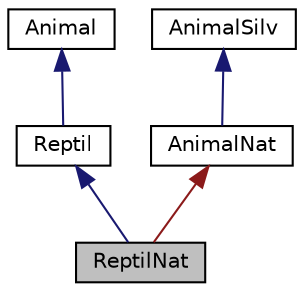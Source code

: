 digraph "ReptilNat"
{
  edge [fontname="Helvetica",fontsize="10",labelfontname="Helvetica",labelfontsize="10"];
  node [fontname="Helvetica",fontsize="10",shape=record];
  Node0 [label="ReptilNat",height=0.2,width=0.4,color="black", fillcolor="grey75", style="filled", fontcolor="black"];
  Node1 -> Node0 [dir="back",color="midnightblue",fontsize="10",style="solid",fontname="Helvetica"];
  Node1 [label="Reptil",height=0.2,width=0.4,color="black", fillcolor="white", style="filled",URL="$class_reptil.html"];
  Node2 -> Node1 [dir="back",color="midnightblue",fontsize="10",style="solid",fontname="Helvetica"];
  Node2 [label="Animal",height=0.2,width=0.4,color="black", fillcolor="white", style="filled",URL="$class_animal.html",tooltip="Classe base para todos os grupos de animais. "];
  Node3 -> Node0 [dir="back",color="firebrick4",fontsize="10",style="solid",fontname="Helvetica"];
  Node3 [label="AnimalNat",height=0.2,width=0.4,color="black", fillcolor="white", style="filled",URL="$class_animal_nat.html"];
  Node4 -> Node3 [dir="back",color="midnightblue",fontsize="10",style="solid",fontname="Helvetica"];
  Node4 [label="AnimalSilv",height=0.2,width=0.4,color="black", fillcolor="white", style="filled",URL="$class_animal_silv.html"];
}
